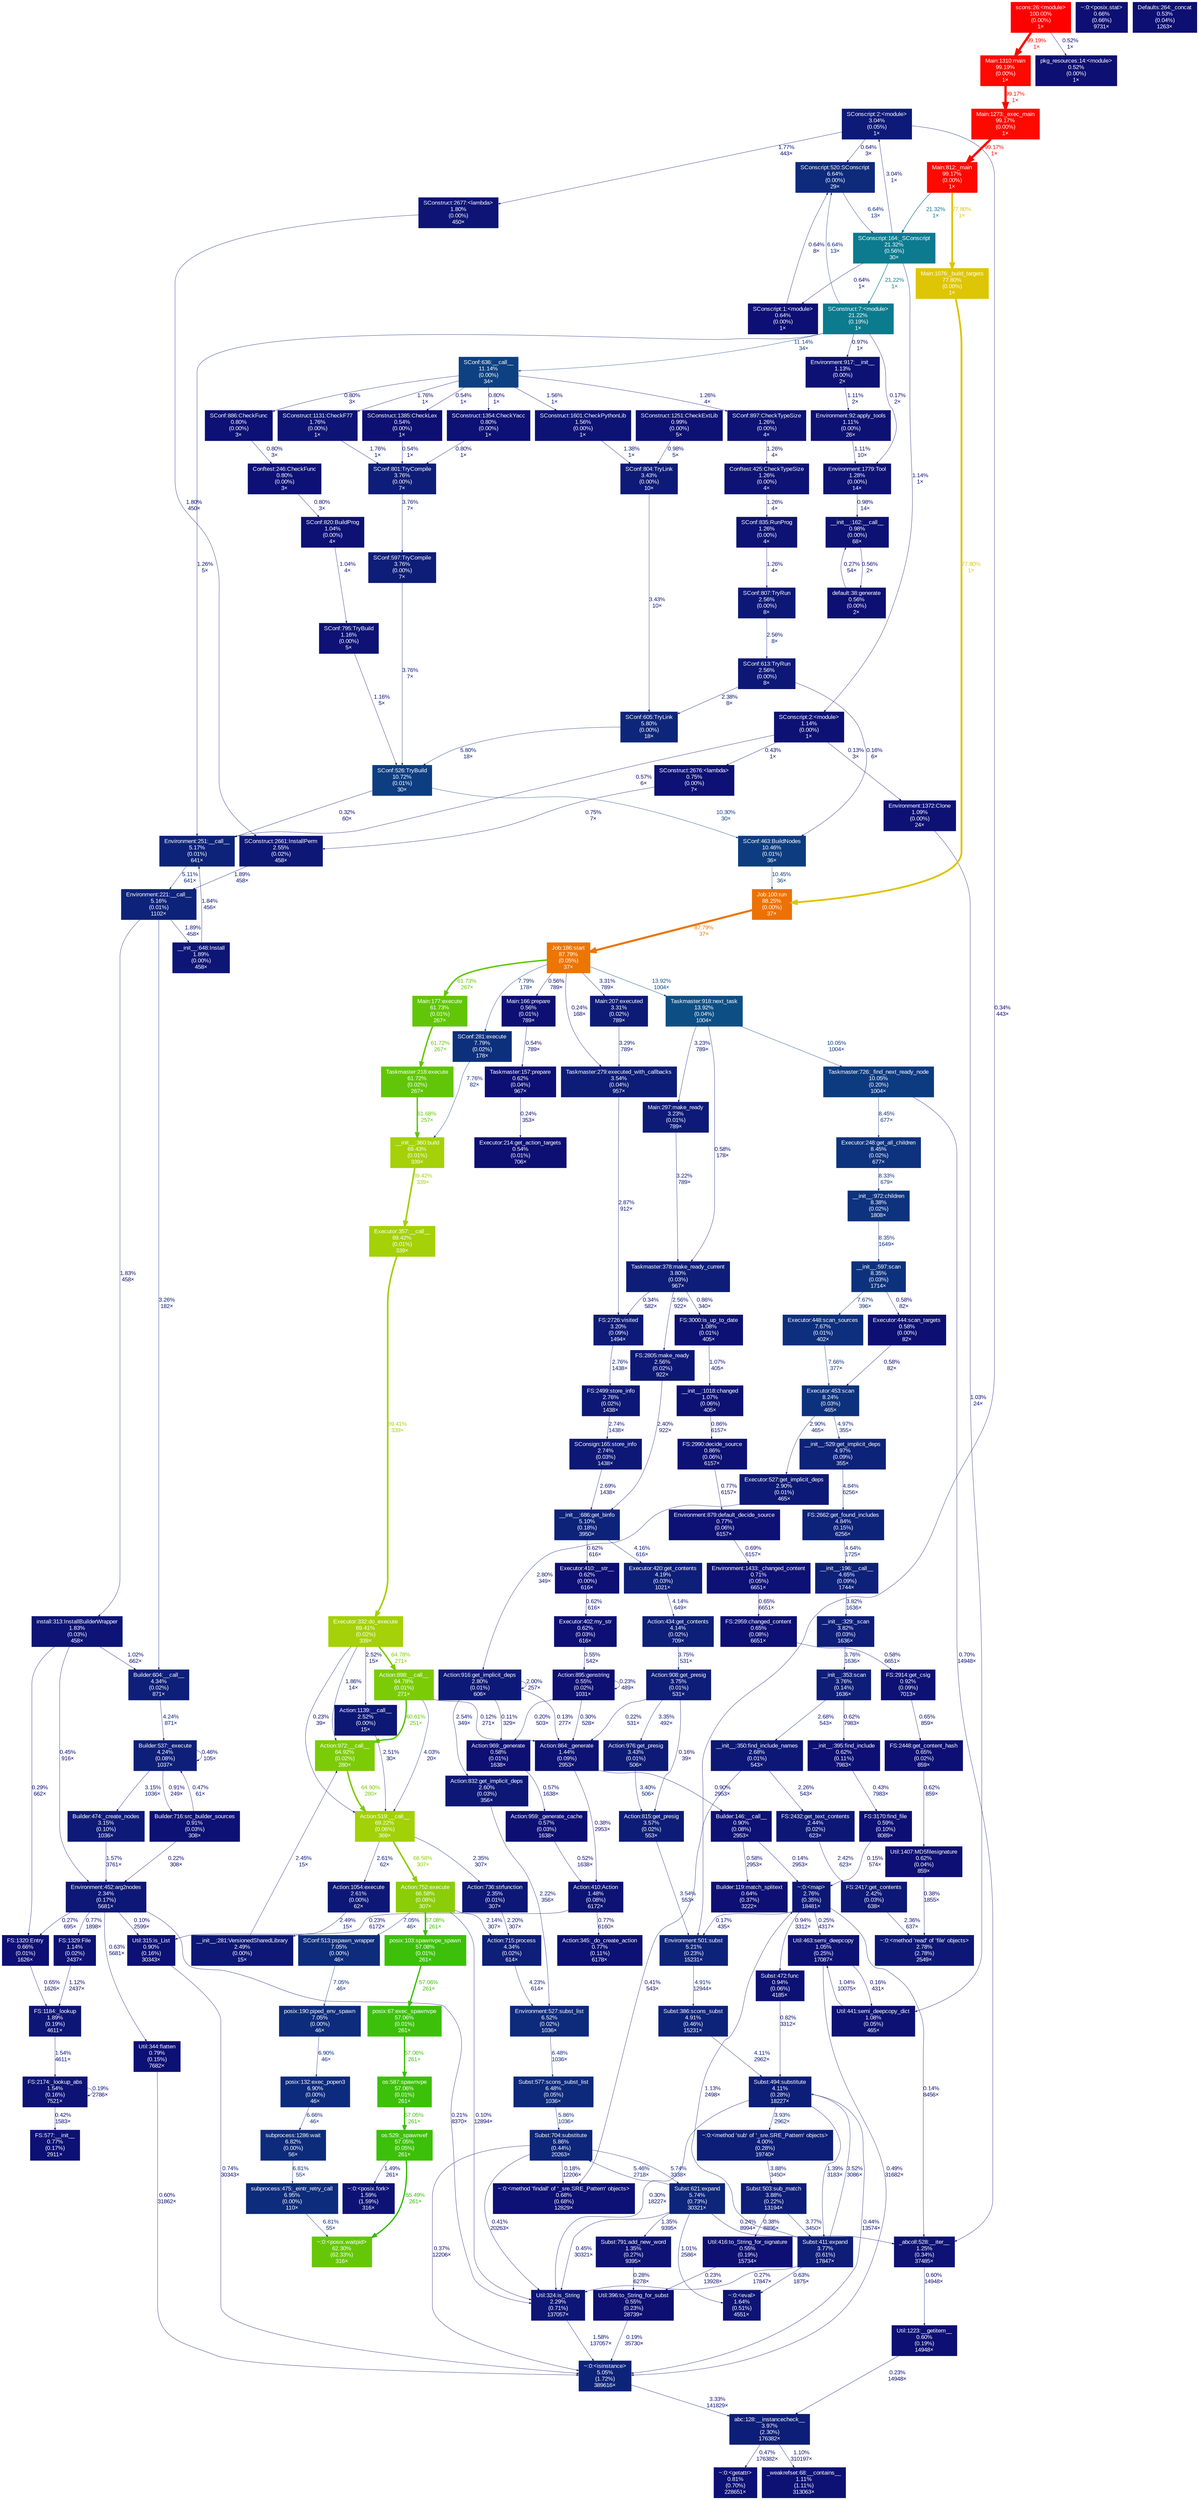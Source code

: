 digraph {
	graph [ranksep=0.25, fontname=Arial, nodesep=0.125];
	node [fontname=Arial, style=filled, height=0, width=0, shape=box, fontcolor=white];
	edge [fontname=Arial];
	0 [color="#0d1375", fontcolor="#ffffff", fontsize="10.00", label="FS:2174:_lookup_abs\n1.54%\n(0.16%)\n7521×"];
	0 -> 0 [color="#0d0e73", label="0.19%\n2786×", arrowsize="0.35", fontsize="10.00", fontcolor="#0d0e73", labeldistance="0.50", penwidth="0.50"];
	0 -> 953 [color="#0d0e73", label="0.42%\n1583×", arrowsize="0.35", fontsize="10.00", fontcolor="#0d0e73", labeldistance="0.50", penwidth="0.50"];
	1 [color="#0d1575", fontcolor="#ffffff", fontsize="10.00", label="FS:1184:_lookup\n1.89%\n(0.19%)\n4611×"];
	1 -> 0 [color="#0d1375", label="1.54%\n4611×", arrowsize="0.35", fontsize="10.00", fontcolor="#0d1375", labeldistance="0.50", penwidth="0.50"];
	3 [color="#0d1c77", fontcolor="#ffffff", fontsize="10.00", label="Taskmaster:279:executed_with_callbacks\n3.54%\n(0.04%)\n957×"];
	3 -> 234 [color="#0d1976", label="2.87%\n912×", arrowsize="0.35", fontsize="10.00", fontcolor="#0d1976", labeldistance="0.50", penwidth="0.50"];
	9 [color="#0d3b80", fontcolor="#ffffff", fontsize="10.00", label="Taskmaster:726:_find_next_ready_node\n10.05%\n(0.20%)\n1004×"];
	9 -> 544 [color="#0d1074", label="0.70%\n14948×", arrowsize="0.35", fontsize="10.00", fontcolor="#0d1074", labeldistance="0.50", penwidth="0.50"];
	9 -> 1060 [color="#0d337e", label="8.45%\n677×", arrowsize="0.35", fontsize="10.00", fontcolor="#0d337e", labeldistance="0.50", penwidth="0.50"];
	12 [color="#0d1776", fontcolor="#ffffff", fontsize="10.00", label="__init__:281:VersionedSharedLibrary\n2.49%\n(0.00%)\n15×"];
	12 -> 1238 [color="#0d1776", label="2.45%\n15×", arrowsize="0.35", fontsize="10.00", fontcolor="#0d1776", labeldistance="0.50", penwidth="0.50"];
	13 [color="#0d1876", fontcolor="#ffffff", fontsize="10.00", label="Action:1054:execute\n2.61%\n(0.00%)\n62×"];
	13 -> 12 [color="#0d1776", label="2.49%\n15×", arrowsize="0.35", fontsize="10.00", fontcolor="#0d1776", labeldistance="0.50", penwidth="0.50"];
	19 [color="#0c7b8f", fontcolor="#ffffff", fontsize="10.00", label="SConscript:164:_SConscript\n21.32%\n(0.56%)\n30×"];
	19 -> 341 [color="#0d1a77", label="3.04%\n1×", arrowsize="0.35", fontsize="10.00", fontcolor="#0d1a77", labeldistance="0.50", penwidth="0.50"];
	19 -> 96 [color="#0c7b8e", label="21.22%\n1×", arrowsize="0.46", fontsize="10.00", fontcolor="#0c7b8e", labeldistance="0.85", penwidth="0.85"];
	19 -> 101 [color="#0d1174", label="1.14%\n1×", arrowsize="0.35", fontsize="10.00", fontcolor="#0d1174", labeldistance="0.50", penwidth="0.50"];
	19 -> 625 [color="#0d0f74", label="0.64%\n1×", arrowsize="0.35", fontsize="10.00", fontcolor="#0d0f74", labeldistance="0.50", penwidth="0.50"];
	25 [color="#0d1f78", fontcolor="#ffffff", fontsize="10.00", label="Builder:537:_execute\n4.24%\n(0.08%)\n1037×"];
	25 -> 25 [color="#0d0f73", label="0.46%\n105×", arrowsize="0.35", fontsize="10.00", fontcolor="#0d0f73", labeldistance="0.50", penwidth="0.50"];
	25 -> 27 [color="#0d1a77", label="3.15%\n1036×", arrowsize="0.35", fontsize="10.00", fontcolor="#0d1a77", labeldistance="0.50", penwidth="0.50"];
	25 -> 253 [color="#0d1074", label="0.91%\n249×", arrowsize="0.35", fontsize="10.00", fontcolor="#0d1074", labeldistance="0.50", penwidth="0.50"];
	27 [color="#0d1a77", fontcolor="#ffffff", fontsize="10.00", label="Builder:474:_create_nodes\n3.15%\n(0.10%)\n1036×"];
	27 -> 201 [color="#0d1375", label="1.57%\n3761×", arrowsize="0.35", fontsize="10.00", fontcolor="#0d1375", labeldistance="0.50", penwidth="0.50"];
	28 [color="#0d1074", fontcolor="#ffffff", fontsize="10.00", label="Environment:1433:_changed_content\n0.71%\n(0.05%)\n6651×"];
	28 -> 194 [color="#0d0f74", label="0.65%\n6651×", arrowsize="0.35", fontsize="10.00", fontcolor="#0d0f74", labeldistance="0.50", penwidth="0.50"];
	29 [color="#0d1074", fontcolor="#ffffff", fontsize="10.00", label="Environment:879:default_decide_source\n0.77%\n(0.06%)\n6157×"];
	29 -> 28 [color="#0d1074", label="0.69%\n6157×", arrowsize="0.35", fontsize="10.00", fontcolor="#0d1074", labeldistance="0.50", penwidth="0.50"];
	38 [color="#0d267a", fontcolor="#ffffff", fontsize="10.00", label="Subst:621:expand\n5.74%\n(0.73%)\n30321×"];
	38 -> 546 [color="#0d257a", label="5.46%\n2718×", arrowsize="0.35", fontsize="10.00", fontcolor="#0d257a", labeldistance="0.50", penwidth="0.50"];
	38 -> 561 [color="#0d1174", label="1.01%\n2586×", arrowsize="0.35", fontsize="10.00", fontcolor="#0d1174", labeldistance="0.50", penwidth="0.50"];
	38 -> 544 [color="#0d0e73", label="0.24%\n8994×", arrowsize="0.35", fontsize="10.00", fontcolor="#0d0e73", labeldistance="0.50", penwidth="0.50"];
	38 -> 1686 [color="#0d0f73", label="0.45%\n30321×", arrowsize="0.35", fontsize="10.00", fontcolor="#0d0f73", labeldistance="0.50", penwidth="0.50"];
	38 -> 346 [color="#0d1274", label="1.35%\n9395×", arrowsize="0.35", fontsize="10.00", fontcolor="#0d1274", labeldistance="0.50", penwidth="0.50"];
	90 [color="#0d2c7c", fontcolor="#ffffff", fontsize="10.00", label="posix:190:piped_env_spawn\n7.05%\n(0.00%)\n46×"];
	90 -> 251 [color="#0d2b7c", label="6.90%\n46×", arrowsize="0.35", fontsize="10.00", fontcolor="#0d2b7c", labeldistance="0.50", penwidth="0.50"];
	91 [color="#0d2c7c", fontcolor="#ffffff", fontsize="10.00", label="SConf:513:pspawn_wrapper\n7.05%\n(0.00%)\n46×"];
	91 -> 90 [color="#0d2c7c", label="7.05%\n46×", arrowsize="0.35", fontsize="10.00", fontcolor="#0d2c7c", labeldistance="0.50", penwidth="0.50"];
	94 [color="#0d1976", fontcolor="#ffffff", fontsize="10.00", label="Executor:527:get_implicit_deps\n2.90%\n(0.01%)\n465×"];
	94 -> 960 [color="#0d1976", label="2.80%\n349×", arrowsize="0.35", fontsize="10.00", fontcolor="#0d1976", labeldistance="0.50", penwidth="0.50"];
	96 [color="#0c7b8e", fontcolor="#ffffff", fontsize="10.00", label="SConstruct:7:<module>\n21.22%\n(0.19%)\n1×"];
	96 -> 1024 [color="#0d1274", label="1.26%\n5×", arrowsize="0.35", fontsize="10.00", fontcolor="#0d1274", labeldistance="0.50", penwidth="0.50"];
	96 -> 109 [color="#0d4181", label="11.14%\n34×", arrowsize="0.35", fontsize="10.00", fontcolor="#0d4181", labeldistance="0.50", penwidth="0.50"];
	96 -> 574 [color="#0d1174", label="0.97%\n1×", arrowsize="0.35", fontsize="10.00", fontcolor="#0d1174", labeldistance="0.50", penwidth="0.50"];
	96 -> 469 [color="#0d2a7b", label="6.64%\n13×", arrowsize="0.35", fontsize="10.00", fontcolor="#0d2a7b", labeldistance="0.50", penwidth="0.50"];
	96 -> 488 [color="#0d0d73", label="0.17%\n2×", arrowsize="0.35", fontsize="10.00", fontcolor="#0d0d73", labeldistance="0.50", penwidth="0.50"];
	100 [color="#0d1174", fontcolor="#ffffff", fontsize="10.00", label="SConstruct:1251:CheckExtLib\n0.99%\n(0.00%)\n5×"];
	100 -> 847 [color="#0d1174", label="0.98%\n5×", arrowsize="0.35", fontsize="10.00", fontcolor="#0d1174", labeldistance="0.50", penwidth="0.50"];
	101 [color="#0d1174", fontcolor="#ffffff", fontsize="10.00", label="SConscript:2:<module>\n1.14%\n(0.00%)\n1×"];
	101 -> 1024 [color="#0d0f73", label="0.57%\n6×", arrowsize="0.35", fontsize="10.00", fontcolor="#0d0f73", labeldistance="0.50", penwidth="0.50"];
	101 -> 1368 [color="#0d0f73", label="0.43%\n1×", arrowsize="0.35", fontsize="10.00", fontcolor="#0d0f73", labeldistance="0.50", penwidth="0.50"];
	101 -> 244 [color="#0d0d73", label="0.13%\n3×", arrowsize="0.35", fontsize="10.00", fontcolor="#0d0d73", labeldistance="0.50", penwidth="0.50"];
	109 [color="#0d4181", fontcolor="#ffffff", fontsize="10.00", label="SConf:636:__call__\n11.14%\n(0.00%)\n34×"];
	109 -> 1608 [color="#0d1274", label="1.26%\n4×", arrowsize="0.35", fontsize="10.00", fontcolor="#0d1274", labeldistance="0.50", penwidth="0.50"];
	109 -> 344 [color="#0d1074", label="0.80%\n3×", arrowsize="0.35", fontsize="10.00", fontcolor="#0d1074", labeldistance="0.50", penwidth="0.50"];
	109 -> 732 [color="#0d1375", label="1.56%\n1×", arrowsize="0.35", fontsize="10.00", fontcolor="#0d1375", labeldistance="0.50", penwidth="0.50"];
	109 -> 739 [color="#0d1074", label="0.80%\n1×", arrowsize="0.35", fontsize="10.00", fontcolor="#0d1074", labeldistance="0.50", penwidth="0.50"];
	109 -> 741 [color="#0d1475", label="1.76%\n1×", arrowsize="0.35", fontsize="10.00", fontcolor="#0d1475", labeldistance="0.50", penwidth="0.50"];
	109 -> 744 [color="#0d0f73", label="0.54%\n1×", arrowsize="0.35", fontsize="10.00", fontcolor="#0d0f73", labeldistance="0.50", penwidth="0.50"];
	126 [color="#0d1174", fontcolor="#ffffff", fontsize="10.00", label="Util:463:semi_deepcopy\n1.05%\n(0.25%)\n17087×"];
	126 -> 1549 [color="#0d0f73", label="0.49%\n31682×", arrowsize="0.35", fontsize="10.00", fontcolor="#0d0f73", labeldistance="0.50", penwidth="0.50"];
	126 -> 1174 [color="#0d0d73", label="0.16%\n431×", arrowsize="0.35", fontsize="10.00", fontcolor="#0d0d73", labeldistance="0.50", penwidth="0.50"];
	161 [color="#fe0800", fontcolor="#ffffff", fontsize="10.00", label="Main:1310:main\n99.19%\n(0.00%)\n1×"];
	161 -> 527 [color="#fe0900", label="99.17%\n1×", arrowsize="1.00", fontsize="10.00", fontcolor="#fe0900", labeldistance="3.97", penwidth="3.97"];
	169 [color="#0d2379", fontcolor="#ffffff", fontsize="10.00", label="__init__:686:get_binfo\n5.10%\n(0.18%)\n3950×"];
	169 -> 447 [color="#0d0f74", label="0.62%\n616×", arrowsize="0.35", fontsize="10.00", fontcolor="#0d0f74", labeldistance="0.50", penwidth="0.50"];
	169 -> 989 [color="#0d1f78", label="4.16%\n616×", arrowsize="0.35", fontsize="10.00", fontcolor="#0d1f78", labeldistance="0.50", penwidth="0.50"];
	183 [color="#ed7503", fontcolor="#ffffff", fontsize="10.00", label="Job:186:start\n87.79%\n(0.05%)\n37×"];
	183 -> 3 [color="#0d0e73", label="0.24%\n168×", arrowsize="0.35", fontsize="10.00", fontcolor="#0d0e73", labeldistance="0.50", penwidth="0.50"];
	183 -> 232 [color="#0d307d", label="7.79%\n178×", arrowsize="0.35", fontsize="10.00", fontcolor="#0d307d", labeldistance="0.50", penwidth="0.50"];
	183 -> 297 [color="#0d4f85", label="13.92%\n1004×", arrowsize="0.37", fontsize="10.00", fontcolor="#0d4f85", labeldistance="0.56", penwidth="0.56"];
	183 -> 1463 [color="#61c608", label="61.73%\n267×", arrowsize="0.79", fontsize="10.00", fontcolor="#61c608", labeldistance="2.47", penwidth="2.47"];
	183 -> 239 [color="#0d1b77", label="3.31%\n789×", arrowsize="0.35", fontsize="10.00", fontcolor="#0d1b77", labeldistance="0.50", penwidth="0.50"];
	183 -> 1616 [color="#0d0f73", label="0.56%\n789×", arrowsize="0.35", fontsize="10.00", fontcolor="#0d0f73", labeldistance="0.50", penwidth="0.50"];
	193 [color="#0d2179", fontcolor="#ffffff", fontsize="10.00", label="__init__:196:__call__\n4.65%\n(0.09%)\n1744×"];
	193 -> 639 [color="#0d1d78", label="3.82%\n1636×", arrowsize="0.35", fontsize="10.00", fontcolor="#0d1d78", labeldistance="0.50", penwidth="0.50"];
	194 [color="#0d0f74", fontcolor="#ffffff", fontsize="10.00", label="FS:2959:changed_content\n0.65%\n(0.08%)\n6651×"];
	194 -> 456 [color="#0d0f73", label="0.58%\n6651×", arrowsize="0.35", fontsize="10.00", fontcolor="#0d0f73", labeldistance="0.50", penwidth="0.50"];
	201 [color="#0d1776", fontcolor="#ffffff", fontsize="10.00", label="Environment:452:arg2nodes\n2.34%\n(0.17%)\n5681×"];
	201 -> 265 [color="#0d0e73", label="0.27%\n695×", arrowsize="0.35", fontsize="10.00", fontcolor="#0d0e73", labeldistance="0.50", penwidth="0.50"];
	201 -> 1686 [color="#0d0e73", label="0.21%\n8370×", arrowsize="0.35", fontsize="10.00", fontcolor="#0d0e73", labeldistance="0.50", penwidth="0.50"];
	201 -> 1072 [color="#0d1074", label="0.77%\n1898×", arrowsize="0.35", fontsize="10.00", fontcolor="#0d1074", labeldistance="0.50", penwidth="0.50"];
	201 -> 1685 [color="#0d0d73", label="0.10%\n2599×", arrowsize="0.35", fontsize="10.00", fontcolor="#0d0d73", labeldistance="0.50", penwidth="0.50"];
	201 -> 1353 [color="#0d0f74", label="0.63%\n5681×", arrowsize="0.35", fontsize="10.00", fontcolor="#0d0f74", labeldistance="0.50", penwidth="0.50"];
	203 [color="#0d1174", fontcolor="#ffffff", fontsize="10.00", label="__init__:162:__call__\n0.98%\n(0.00%)\n68×"];
	203 -> 618 [color="#0d0f73", label="0.56%\n2×", arrowsize="0.35", fontsize="10.00", fontcolor="#0d0f73", labeldistance="0.50", penwidth="0.50"];
	232 [color="#0d307d", fontcolor="#ffffff", fontsize="10.00", label="SConf:281:execute\n7.79%\n(0.02%)\n178×"];
	232 -> 298 [color="#0d2f7d", label="7.76%\n82×", arrowsize="0.35", fontsize="10.00", fontcolor="#0d2f7d", labeldistance="0.50", penwidth="0.50"];
	233 [color="#0d1d78", fontcolor="#ffffff", fontsize="10.00", label="Taskmaster:378:make_ready_current\n3.80%\n(0.03%)\n967×"];
	233 -> 1090 [color="#0d1074", label="0.86%\n340×", arrowsize="0.35", fontsize="10.00", fontcolor="#0d1074", labeldistance="0.50", penwidth="0.50"];
	233 -> 727 [color="#0d1876", label="2.56%\n922×", arrowsize="0.35", fontsize="10.00", fontcolor="#0d1876", labeldistance="0.50", penwidth="0.50"];
	233 -> 234 [color="#0d0e73", label="0.34%\n582×", arrowsize="0.35", fontsize="10.00", fontcolor="#0d0e73", labeldistance="0.50", penwidth="0.50"];
	234 [color="#0d1a77", fontcolor="#ffffff", fontsize="10.00", label="FS:2726:visited\n3.20%\n(0.09%)\n1494×"];
	234 -> 898 [color="#0d1876", label="2.76%\n1438×", arrowsize="0.35", fontsize="10.00", fontcolor="#0d1876", labeldistance="0.50", penwidth="0.50"];
	236 [color="#0d327d", fontcolor="#ffffff", fontsize="10.00", label="__init__:597:scan\n8.35%\n(0.03%)\n1714×"];
	236 -> 1473 [color="#0d2f7d", label="7.67%\n396×", arrowsize="0.35", fontsize="10.00", fontcolor="#0d2f7d", labeldistance="0.50", penwidth="0.50"];
	236 -> 1142 [color="#0d0f73", label="0.58%\n82×", arrowsize="0.35", fontsize="10.00", fontcolor="#0d0f73", labeldistance="0.50", penwidth="0.50"];
	238 [color="#0d1174", fontcolor="#ffffff", fontsize="10.00", label="__init__:1018:changed\n1.07%\n(0.06%)\n405×"];
	238 -> 349 [color="#0d1074", label="0.86%\n6157×", arrowsize="0.35", fontsize="10.00", fontcolor="#0d1074", labeldistance="0.50", penwidth="0.50"];
	239 [color="#0d1b77", fontcolor="#ffffff", fontsize="10.00", label="Main:207:executed\n3.31%\n(0.02%)\n789×"];
	239 -> 3 [color="#0d1b77", label="3.29%\n789×", arrowsize="0.35", fontsize="10.00", fontcolor="#0d1b77", labeldistance="0.50", penwidth="0.50"];
	244 [color="#0d1174", fontcolor="#ffffff", fontsize="10.00", label="Environment:1372:Clone\n1.09%\n(0.00%)\n24×"];
	244 -> 1174 [color="#0d1174", label="1.03%\n24×", arrowsize="0.35", fontsize="10.00", fontcolor="#0d1174", labeldistance="0.50", penwidth="0.50"];
	246 [color="#0d1f78", fontcolor="#ffffff", fontsize="10.00", label="Action:715:process\n4.34%\n(0.02%)\n614×"];
	246 -> 1008 [color="#0d1f78", label="4.23%\n614×", arrowsize="0.35", fontsize="10.00", fontcolor="#0d1f78", labeldistance="0.50", penwidth="0.50"];
	247 [color="#0d2b7b", fontcolor="#ffffff", fontsize="10.00", label="subprocess:1286:wait\n6.82%\n(0.00%)\n56×"];
	247 -> 444 [color="#0d2b7b", label="6.81%\n55×", arrowsize="0.35", fontsize="10.00", fontcolor="#0d2b7b", labeldistance="0.50", penwidth="0.50"];
	251 [color="#0d2b7c", fontcolor="#ffffff", fontsize="10.00", label="posix:132:exec_popen3\n6.90%\n(0.00%)\n46×"];
	251 -> 247 [color="#0d2a7b", label="6.66%\n46×", arrowsize="0.35", fontsize="10.00", fontcolor="#0d2a7b", labeldistance="0.50", penwidth="0.50"];
	253 [color="#0d1074", fontcolor="#ffffff", fontsize="10.00", label="Builder:716:src_builder_sources\n0.91%\n(0.03%)\n308×"];
	253 -> 201 [color="#0d0e73", label="0.22%\n308×", arrowsize="0.35", fontsize="10.00", fontcolor="#0d0e73", labeldistance="0.50", penwidth="0.50"];
	253 -> 25 [color="#0d0f73", label="0.47%\n61×", arrowsize="0.35", fontsize="10.00", fontcolor="#0d0f73", labeldistance="0.50", penwidth="0.50"];
	254 [color="#0d337e", fontcolor="#ffffff", fontsize="10.00", label="__init__:972:children\n8.38%\n(0.02%)\n1808×"];
	254 -> 236 [color="#0d327d", label="8.35%\n1649×", arrowsize="0.35", fontsize="10.00", fontcolor="#0d327d", labeldistance="0.50", penwidth="0.50"];
	257 [color="#0d1876", fontcolor="#ffffff", fontsize="10.00", label="~:0:<map>\n2.76%\n(0.35%)\n18481×"];
	257 -> 555 [color="#0d1174", label="0.94%\n3312×", arrowsize="0.35", fontsize="10.00", fontcolor="#0d1174", labeldistance="0.50", penwidth="0.50"];
	257 -> 591 [color="#0d0d73", label="0.17%\n435×", arrowsize="0.35", fontsize="10.00", fontcolor="#0d0d73", labeldistance="0.50", penwidth="0.50"];
	257 -> 544 [color="#0d0d73", label="0.14%\n8456×", arrowsize="0.35", fontsize="10.00", fontcolor="#0d0d73", labeldistance="0.50", penwidth="0.50"];
	257 -> 126 [color="#0d0e73", label="0.25%\n4317×", arrowsize="0.35", fontsize="10.00", fontcolor="#0d0e73", labeldistance="0.50", penwidth="0.50"];
	262 [color="#0d3e81", fontcolor="#ffffff", fontsize="10.00", label="SConf:526:TryBuild\n10.72%\n(0.01%)\n30×"];
	262 -> 1024 [color="#0d0e73", label="0.32%\n60×", arrowsize="0.35", fontsize="10.00", fontcolor="#0d0e73", labeldistance="0.50", penwidth="0.50"];
	262 -> 355 [color="#0d3c80", label="10.30%\n30×", arrowsize="0.35", fontsize="10.00", fontcolor="#0d3c80", labeldistance="0.50", penwidth="0.50"];
	264 [color="#0d1876", fontcolor="#ffffff", fontsize="10.00", label="SConf:613:TryRun\n2.56%\n(0.00%)\n8×"];
	264 -> 355 [color="#0d0d73", label="0.16%\n6×", arrowsize="0.35", fontsize="10.00", fontcolor="#0d0d73", labeldistance="0.50", penwidth="0.50"];
	264 -> 478 [color="#0d1776", label="2.38%\n8×", arrowsize="0.35", fontsize="10.00", fontcolor="#0d1776", labeldistance="0.50", penwidth="0.50"];
	265 [color="#0d0f74", fontcolor="#ffffff", fontsize="10.00", label="FS:1320:Entry\n0.66%\n(0.01%)\n1626×"];
	265 -> 1 [color="#0d0f74", label="0.65%\n1626×", arrowsize="0.35", fontsize="10.00", fontcolor="#0d0f74", labeldistance="0.50", penwidth="0.50"];
	266 [color="#0d1475", fontcolor="#ffffff", fontsize="10.00", label="install:313:InstallBuilderWrapper\n1.83%\n(0.03%)\n458×"];
	266 -> 265 [color="#0d0e73", label="0.29%\n662×", arrowsize="0.35", fontsize="10.00", fontcolor="#0d0e73", labeldistance="0.50", penwidth="0.50"];
	266 -> 201 [color="#0d0f73", label="0.45%\n916×", arrowsize="0.35", fontsize="10.00", fontcolor="#0d0f73", labeldistance="0.50", penwidth="0.50"];
	266 -> 430 [color="#0d1174", label="1.02%\n662×", arrowsize="0.35", fontsize="10.00", fontcolor="#0d1174", labeldistance="0.50", penwidth="0.50"];
	283 [color="#0d1d78", fontcolor="#ffffff", fontsize="10.00", label="__init__:353:scan\n3.76%\n(0.14%)\n1636×"];
	283 -> 532 [color="#0d0f74", label="0.62%\n7983×", arrowsize="0.35", fontsize="10.00", fontcolor="#0d0f74", labeldistance="0.50", penwidth="0.50"];
	283 -> 1151 [color="#0d1876", label="2.68%\n543×", arrowsize="0.35", fontsize="10.00", fontcolor="#0d1876", labeldistance="0.50", penwidth="0.50"];
	294 [color="#0d0f73", fontcolor="#ffffff", fontsize="10.00", label="pkg_resources:14:<module>\n0.52%\n(0.00%)\n1×"];
	297 [color="#0d4f85", fontcolor="#ffffff", fontsize="10.00", label="Taskmaster:918:next_task\n13.92%\n(0.04%)\n1004×"];
	297 -> 9 [color="#0d3b80", label="10.05%\n1004×", arrowsize="0.35", fontsize="10.00", fontcolor="#0d3b80", labeldistance="0.50", penwidth="0.50"];
	297 -> 233 [color="#0d0f73", label="0.58%\n178×", arrowsize="0.35", fontsize="10.00", fontcolor="#0d0f73", labeldistance="0.50", penwidth="0.50"];
	297 -> 1727 [color="#0d1a77", label="3.23%\n789×", arrowsize="0.35", fontsize="10.00", fontcolor="#0d1a77", labeldistance="0.50", penwidth="0.50"];
	298 [color="#a4d107", fontcolor="#ffffff", fontsize="10.00", label="__init__:360:build\n69.43%\n(0.01%)\n339×"];
	298 -> 994 [color="#a4d107", label="69.42%\n339×", arrowsize="0.83", fontsize="10.00", fontcolor="#a4d107", labeldistance="2.78", penwidth="2.78"];
	300 [color="#0d0f74", fontcolor="#ffffff", fontsize="10.00", label="Taskmaster:157:prepare\n0.62%\n(0.04%)\n967×"];
	300 -> 1143 [color="#0d0e73", label="0.24%\n353×", arrowsize="0.35", fontsize="10.00", fontcolor="#0d0e73", labeldistance="0.50", penwidth="0.50"];
	310 [color="#0d1f78", fontcolor="#ffffff", fontsize="10.00", label="Action:434:get_contents\n4.14%\n(0.02%)\n709×"];
	310 -> 1552 [color="#0d1d78", label="3.75%\n531×", arrowsize="0.35", fontsize="10.00", fontcolor="#0d1d78", labeldistance="0.50", penwidth="0.50"];
	319 [color="#0d2279", fontcolor="#ffffff", fontsize="10.00", label="FS:2662:get_found_includes\n4.84%\n(0.15%)\n6256×"];
	319 -> 193 [color="#0d2179", label="4.64%\n1725×", arrowsize="0.35", fontsize="10.00", fontcolor="#0d2179", labeldistance="0.50", penwidth="0.50"];
	337 [color="#0d2279", fontcolor="#ffffff", fontsize="10.00", label="Subst:386:scons_subst\n4.91%\n(0.46%)\n15231×"];
	337 -> 530 [color="#0d1e78", label="4.11%\n2962×", arrowsize="0.35", fontsize="10.00", fontcolor="#0d1e78", labeldistance="0.50", penwidth="0.50"];
	341 [color="#0d1a77", fontcolor="#ffffff", fontsize="10.00", label="SConscript:2:<module>\n3.04%\n(0.05%)\n1×"];
	341 -> 1349 [color="#0d1475", label="1.77%\n443×", arrowsize="0.35", fontsize="10.00", fontcolor="#0d1475", labeldistance="0.50", penwidth="0.50"];
	341 -> 591 [color="#0d0e73", label="0.34%\n443×", arrowsize="0.35", fontsize="10.00", fontcolor="#0d0e73", labeldistance="0.50", penwidth="0.50"];
	341 -> 469 [color="#0d0f74", label="0.64%\n3×", arrowsize="0.35", fontsize="10.00", fontcolor="#0d0f74", labeldistance="0.50", penwidth="0.50"];
	343 [color="#0d1074", fontcolor="#ffffff", fontsize="10.00", label="Conftest:246:CheckFunc\n0.80%\n(0.00%)\n3×"];
	343 -> 579 [color="#0d1074", label="0.80%\n3×", arrowsize="0.35", fontsize="10.00", fontcolor="#0d1074", labeldistance="0.50", penwidth="0.50"];
	344 [color="#0d1074", fontcolor="#ffffff", fontsize="10.00", label="SConf:886:CheckFunc\n0.80%\n(0.00%)\n3×"];
	344 -> 343 [color="#0d1074", label="0.80%\n3×", arrowsize="0.35", fontsize="10.00", fontcolor="#0d1074", labeldistance="0.50", penwidth="0.50"];
	346 [color="#0d1274", fontcolor="#ffffff", fontsize="10.00", label="Subst:791:add_new_word\n1.35%\n(0.27%)\n9395×"];
	346 -> 758 [color="#0d0e73", label="0.28%\n6278×", arrowsize="0.35", fontsize="10.00", fontcolor="#0d0e73", labeldistance="0.50", penwidth="0.50"];
	349 [color="#0d1074", fontcolor="#ffffff", fontsize="10.00", label="FS:2990:decide_source\n0.86%\n(0.06%)\n6157×"];
	349 -> 29 [color="#0d1074", label="0.77%\n6157×", arrowsize="0.35", fontsize="10.00", fontcolor="#0d1074", labeldistance="0.50", penwidth="0.50"];
	351 [color="#ff0000", fontcolor="#ffffff", fontsize="10.00", label="scons:26:<module>\n100.00%\n(0.00%)\n1×"];
	351 -> 161 [color="#fe0800", label="99.19%\n1×", arrowsize="1.00", fontsize="10.00", fontcolor="#fe0800", labeldistance="3.97", penwidth="3.97"];
	351 -> 294 [color="#0d0f73", label="0.52%\n1×", arrowsize="0.35", fontsize="10.00", fontcolor="#0d0f73", labeldistance="0.50", penwidth="0.50"];
	355 [color="#0d3d80", fontcolor="#ffffff", fontsize="10.00", label="SConf:463:BuildNodes\n10.46%\n(0.01%)\n36×"];
	355 -> 1205 [color="#0d3d80", label="10.45%\n36×", arrowsize="0.35", fontsize="10.00", fontcolor="#0d3d80", labeldistance="0.50", penwidth="0.50"];
	356 [color="#fe0900", fontcolor="#ffffff", fontsize="10.00", label="Main:812:_main\n99.17%\n(0.00%)\n1×"];
	356 -> 19 [color="#0c7b8f", label="21.32%\n1×", arrowsize="0.46", fontsize="10.00", fontcolor="#0c7b8f", labeldistance="0.85", penwidth="0.85"];
	356 -> 669 [color="#dec505", label="77.80%\n1×", arrowsize="0.88", fontsize="10.00", fontcolor="#dec505", labeldistance="3.11", penwidth="3.11"];
	358 [color="#0d2379", fontcolor="#ffffff", fontsize="10.00", label="Environment:221:__call__\n5.16%\n(0.01%)\n1102×"];
	358 -> 266 [color="#0d1475", label="1.83%\n458×", arrowsize="0.35", fontsize="10.00", fontcolor="#0d1475", labeldistance="0.50", penwidth="0.50"];
	358 -> 430 [color="#0d1b77", label="3.26%\n182×", arrowsize="0.35", fontsize="10.00", fontcolor="#0d1b77", labeldistance="0.50", penwidth="0.50"];
	358 -> 943 [color="#0d1575", label="1.89%\n458×", arrowsize="0.35", fontsize="10.00", fontcolor="#0d1575", labeldistance="0.50", penwidth="0.50"];
	369 [color="#0d327d", fontcolor="#ffffff", fontsize="10.00", label="Executor:453:scan\n8.24%\n(0.03%)\n465×"];
	369 -> 878 [color="#0d2279", label="4.97%\n355×", arrowsize="0.35", fontsize="10.00", fontcolor="#0d2279", labeldistance="0.50", penwidth="0.50"];
	369 -> 94 [color="#0d1976", label="2.90%\n465×", arrowsize="0.35", fontsize="10.00", fontcolor="#0d1976", labeldistance="0.50", penwidth="0.50"];
	377 [color="#0d0f73", fontcolor="#ffffff", fontsize="10.00", label="Action:959:_generate_cache\n0.57%\n(0.03%)\n1638×"];
	377 -> 867 [color="#0d0f73", label="0.52%\n1638×", arrowsize="0.35", fontsize="10.00", fontcolor="#0d0f73", labeldistance="0.50", penwidth="0.50"];
	378 [color="#0d0f73", fontcolor="#ffffff", fontsize="10.00", label="Action:969:_generate\n0.58%\n(0.01%)\n1638×"];
	378 -> 377 [color="#0d0f73", label="0.57%\n1638×", arrowsize="0.35", fontsize="10.00", fontcolor="#0d0f73", labeldistance="0.50", penwidth="0.50"];
	394 [color="#8bcd07", fontcolor="#ffffff", fontsize="10.00", label="Action:752:execute\n66.58%\n(0.08%)\n307×"];
	394 -> 1686 [color="#0d0d73", label="0.10%\n12894×", arrowsize="0.35", fontsize="10.00", fontcolor="#0d0d73", labeldistance="0.50", penwidth="0.50"];
	394 -> 1345 [color="#3cc009", label="57.08%\n261×", arrowsize="0.76", fontsize="10.00", fontcolor="#3cc009", labeldistance="2.28", penwidth="2.28"];
	394 -> 246 [color="#0d1675", label="2.14%\n307×", arrowsize="0.35", fontsize="10.00", fontcolor="#0d1675", labeldistance="0.50", penwidth="0.50"];
	394 -> 91 [color="#0d2c7c", label="7.05%\n46×", arrowsize="0.35", fontsize="10.00", fontcolor="#0d2c7c", labeldistance="0.50", penwidth="0.50"];
	402 [color="#0d0f73", fontcolor="#ffffff", fontsize="10.00", label="Util:416:to_String_for_signature\n0.55%\n(0.19%)\n15734×"];
	402 -> 758 [color="#0d0e73", label="0.23%\n13928×", arrowsize="0.35", fontsize="10.00", fontcolor="#0d0e73", labeldistance="0.50", penwidth="0.50"];
	428 [color="#0d297b", fontcolor="#ffffff", fontsize="10.00", label="Subst:577:scons_subst_list\n6.48%\n(0.05%)\n1036×"];
	428 -> 546 [color="#0d267a", label="5.86%\n1036×", arrowsize="0.35", fontsize="10.00", fontcolor="#0d267a", labeldistance="0.50", penwidth="0.50"];
	430 [color="#0d1f78", fontcolor="#ffffff", fontsize="10.00", label="Builder:604:__call__\n4.34%\n(0.02%)\n871×"];
	430 -> 25 [color="#0d1f78", label="4.24%\n871×", arrowsize="0.35", fontsize="10.00", fontcolor="#0d1f78", labeldistance="0.50", penwidth="0.50"];
	431 [color="#0d1d78", fontcolor="#ffffff", fontsize="10.00", label="Subst:411:expand\n3.77%\n(0.61%)\n17847×"];
	431 -> 257 [color="#0d1174", label="1.13%\n2498×", arrowsize="0.35", fontsize="10.00", fontcolor="#0d1174", labeldistance="0.50", penwidth="0.50"];
	431 -> 530 [color="#0d1c77", label="3.52%\n3086×", arrowsize="0.35", fontsize="10.00", fontcolor="#0d1c77", labeldistance="0.50", penwidth="0.50"];
	431 -> 561 [color="#0d0f74", label="0.63%\n1875×", arrowsize="0.35", fontsize="10.00", fontcolor="#0d0f74", labeldistance="0.50", penwidth="0.50"];
	431 -> 1686 [color="#0d0e73", label="0.27%\n17847×", arrowsize="0.35", fontsize="10.00", fontcolor="#0d0e73", labeldistance="0.50", penwidth="0.50"];
	439 [color="#0d1074", fontcolor="#ffffff", fontsize="10.00", label="~:0:<getattr>\n0.81%\n(0.70%)\n228651×"];
	444 [color="#0d2c7c", fontcolor="#ffffff", fontsize="10.00", label="subprocess:475:_eintr_retry_call\n6.95%\n(0.00%)\n110×"];
	444 -> 1627 [color="#0d2b7b", label="6.81%\n55×", arrowsize="0.35", fontsize="10.00", fontcolor="#0d2b7b", labeldistance="0.50", penwidth="0.50"];
	446 [color="#0d0f74", fontcolor="#ffffff", fontsize="10.00", label="Executor:402:my_str\n0.62%\n(0.03%)\n616×"];
	446 -> 961 [color="#0d0f73", label="0.55%\n542×", arrowsize="0.35", fontsize="10.00", fontcolor="#0d0f73", labeldistance="0.50", penwidth="0.50"];
	447 [color="#0d0f74", fontcolor="#ffffff", fontsize="10.00", label="Executor:410:__str__\n0.62%\n(0.00%)\n616×"];
	447 -> 446 [color="#0d0f74", label="0.62%\n616×", arrowsize="0.35", fontsize="10.00", fontcolor="#0d0f74", labeldistance="0.50", penwidth="0.50"];
	456 [color="#0d1174", fontcolor="#ffffff", fontsize="10.00", label="FS:2914:get_csig\n0.92%\n(0.09%)\n7013×"];
	456 -> 638 [color="#0d0f74", label="0.65%\n859×", arrowsize="0.35", fontsize="10.00", fontcolor="#0d0f74", labeldistance="0.50", penwidth="0.50"];
	469 [color="#0d2a7b", fontcolor="#ffffff", fontsize="10.00", label="SConscript:520:SConscript\n6.64%\n(0.00%)\n29×"];
	469 -> 19 [color="#0d2a7b", label="6.64%\n13×", arrowsize="0.35", fontsize="10.00", fontcolor="#0d2a7b", labeldistance="0.50", penwidth="0.50"];
	478 [color="#0d267a", fontcolor="#ffffff", fontsize="10.00", label="SConf:605:TryLink\n5.80%\n(0.00%)\n18×"];
	478 -> 262 [color="#0d267a", label="5.80%\n18×", arrowsize="0.35", fontsize="10.00", fontcolor="#0d267a", labeldistance="0.50", penwidth="0.50"];
	479 [color="#0d1274", fontcolor="#ffffff", fontsize="10.00", label="SConf:795:TryBuild\n1.16%\n(0.00%)\n5×"];
	479 -> 262 [color="#0d1274", label="1.16%\n5×", arrowsize="0.35", fontsize="10.00", fontcolor="#0d1274", labeldistance="0.50", penwidth="0.50"];
	480 [color="#0d1d78", fontcolor="#ffffff", fontsize="10.00", label="SConf:597:TryCompile\n3.76%\n(0.00%)\n7×"];
	480 -> 262 [color="#0d1d78", label="3.76%\n7×", arrowsize="0.35", fontsize="10.00", fontcolor="#0d1d78", labeldistance="0.50", penwidth="0.50"];
	481 [color="#0d0f74", fontcolor="#ffffff", fontsize="10.00", label="~:0:<posix.stat>\n0.66%\n(0.66%)\n9731×"];
	488 [color="#0d1274", fontcolor="#ffffff", fontsize="10.00", label="Environment:1779:Tool\n1.28%\n(0.00%)\n14×"];
	488 -> 203 [color="#0d1174", label="0.98%\n14×", arrowsize="0.35", fontsize="10.00", fontcolor="#0d1174", labeldistance="0.50", penwidth="0.50"];
	490 [color="#0d1174", fontcolor="#ffffff", fontsize="10.00", label="Environment:92:apply_tools\n1.11%\n(0.00%)\n26×"];
	490 -> 488 [color="#0d1174", label="1.11%\n10×", arrowsize="0.35", fontsize="10.00", fontcolor="#0d1174", labeldistance="0.50", penwidth="0.50"];
	493 [color="#0d1074", fontcolor="#ffffff", fontsize="10.00", label="Action:345:_do_create_action\n0.77%\n(0.11%)\n6178×"];
	522 [color="#0d1274", fontcolor="#ffffff", fontsize="10.00", label="SConf:835:RunProg\n1.26%\n(0.00%)\n4×"];
	522 -> 790 [color="#0d1274", label="1.26%\n4×", arrowsize="0.35", fontsize="10.00", fontcolor="#0d1274", labeldistance="0.50", penwidth="0.50"];
	523 [color="#0d1274", fontcolor="#ffffff", fontsize="10.00", label="Conftest:425:CheckTypeSize\n1.26%\n(0.00%)\n4×"];
	523 -> 522 [color="#0d1274", label="1.26%\n4×", arrowsize="0.35", fontsize="10.00", fontcolor="#0d1274", labeldistance="0.50", penwidth="0.50"];
	527 [color="#fe0900", fontcolor="#ffffff", fontsize="10.00", label="Main:1273:_exec_main\n99.17%\n(0.00%)\n1×"];
	527 -> 356 [color="#fe0900", label="99.17%\n1×", arrowsize="1.00", fontsize="10.00", fontcolor="#fe0900", labeldistance="3.97", penwidth="3.97"];
	530 [color="#0d1e78", fontcolor="#ffffff", fontsize="10.00", label="Subst:494:substitute\n4.11%\n(0.28%)\n18227×"];
	530 -> 1371 [color="#0d1e78", label="3.93%\n2962×", arrowsize="0.35", fontsize="10.00", fontcolor="#0d1e78", labeldistance="0.50", penwidth="0.50"];
	530 -> 1549 [color="#0d0f73", label="0.44%\n13574×", arrowsize="0.35", fontsize="10.00", fontcolor="#0d0f73", labeldistance="0.50", penwidth="0.50"];
	530 -> 1686 [color="#0d0e73", label="0.30%\n18227×", arrowsize="0.35", fontsize="10.00", fontcolor="#0d0e73", labeldistance="0.50", penwidth="0.50"];
	530 -> 431 [color="#0d1375", label="1.39%\n3183×", arrowsize="0.35", fontsize="10.00", fontcolor="#0d1375", labeldistance="0.50", penwidth="0.50"];
	532 [color="#0d0f74", fontcolor="#ffffff", fontsize="10.00", label="__init__:395:find_include\n0.62%\n(0.11%)\n7983×"];
	532 -> 560 [color="#0d0f73", label="0.43%\n7983×", arrowsize="0.35", fontsize="10.00", fontcolor="#0d0f73", labeldistance="0.50", penwidth="0.50"];
	544 [color="#0d1274", fontcolor="#ffffff", fontsize="10.00", label="_abcoll:528:__iter__\n1.25%\n(0.34%)\n37485×"];
	544 -> 1298 [color="#0d0f74", label="0.60%\n14948×", arrowsize="0.35", fontsize="10.00", fontcolor="#0d0f74", labeldistance="0.50", penwidth="0.50"];
	546 [color="#0d267a", fontcolor="#ffffff", fontsize="10.00", label="Subst:704:substitute\n5.86%\n(0.44%)\n20263×"];
	546 -> 38 [color="#0d267a", label="5.74%\n3338×", arrowsize="0.35", fontsize="10.00", fontcolor="#0d267a", labeldistance="0.50", penwidth="0.50"];
	546 -> 1549 [color="#0d0e73", label="0.37%\n12206×", arrowsize="0.35", fontsize="10.00", fontcolor="#0d0e73", labeldistance="0.50", penwidth="0.50"];
	546 -> 559 [color="#0d0e73", label="0.18%\n12206×", arrowsize="0.35", fontsize="10.00", fontcolor="#0d0e73", labeldistance="0.50", penwidth="0.50"];
	546 -> 1686 [color="#0d0e73", label="0.41%\n20263×", arrowsize="0.35", fontsize="10.00", fontcolor="#0d0e73", labeldistance="0.50", penwidth="0.50"];
	555 [color="#0d1174", fontcolor="#ffffff", fontsize="10.00", label="Subst:472:func\n0.94%\n(0.06%)\n4185×"];
	555 -> 530 [color="#0d1074", label="0.82%\n3312×", arrowsize="0.35", fontsize="10.00", fontcolor="#0d1074", labeldistance="0.50", penwidth="0.50"];
	556 [color="#0d1174", fontcolor="#ffffff", fontsize="10.00", label="_weakrefset:68:__contains__\n1.11%\n(1.11%)\n313063×"];
	557 [color="#0d1e78", fontcolor="#ffffff", fontsize="10.00", label="abc:128:__instancecheck__\n3.97%\n(2.30%)\n176382×"];
	557 -> 556 [color="#0d1174", label="1.10%\n310197×", arrowsize="0.35", fontsize="10.00", fontcolor="#0d1174", labeldistance="0.50", penwidth="0.50"];
	557 -> 439 [color="#0d0f73", label="0.47%\n176382×", arrowsize="0.35", fontsize="10.00", fontcolor="#0d0f73", labeldistance="0.50", penwidth="0.50"];
	559 [color="#0d1074", fontcolor="#ffffff", fontsize="10.00", label="~:0:<method 'findall' of '_sre.SRE_Pattern' objects>\n0.68%\n(0.68%)\n12829×"];
	560 [color="#0d0f74", fontcolor="#ffffff", fontsize="10.00", label="FS:3170:find_file\n0.59%\n(0.10%)\n8089×"];
	560 -> 257 [color="#0d0d73", label="0.15%\n574×", arrowsize="0.35", fontsize="10.00", fontcolor="#0d0d73", labeldistance="0.50", penwidth="0.50"];
	561 [color="#0d1475", fontcolor="#ffffff", fontsize="10.00", label="~:0:<eval>\n1.64%\n(0.51%)\n4551×"];
	574 [color="#0d1174", fontcolor="#ffffff", fontsize="10.00", label="Environment:917:__init__\n1.13%\n(0.00%)\n2×"];
	574 -> 490 [color="#0d1174", label="1.11%\n2×", arrowsize="0.35", fontsize="10.00", fontcolor="#0d1174", labeldistance="0.50", penwidth="0.50"];
	579 [color="#0d1174", fontcolor="#ffffff", fontsize="10.00", label="SConf:820:BuildProg\n1.04%\n(0.00%)\n4×"];
	579 -> 479 [color="#0d1174", label="1.04%\n4×", arrowsize="0.35", fontsize="10.00", fontcolor="#0d1174", labeldistance="0.50", penwidth="0.50"];
	591 [color="#0d2379", fontcolor="#ffffff", fontsize="10.00", label="Environment:501:subst\n5.21%\n(0.23%)\n15231×"];
	591 -> 337 [color="#0d2279", label="4.91%\n12944×", arrowsize="0.35", fontsize="10.00", fontcolor="#0d2279", labeldistance="0.50", penwidth="0.50"];
	597 [color="#0d1c77", fontcolor="#ffffff", fontsize="10.00", label="Action:815:get_presig\n3.57%\n(0.02%)\n553×"];
	597 -> 591 [color="#0d1c77", label="3.54%\n553×", arrowsize="0.35", fontsize="10.00", fontcolor="#0d1c77", labeldistance="0.50", penwidth="0.50"];
	605 [color="#0d1776", fontcolor="#ffffff", fontsize="10.00", label="Action:736:strfunction\n2.35%\n(0.01%)\n307×"];
	605 -> 246 [color="#0d1676", label="2.20%\n307×", arrowsize="0.35", fontsize="10.00", fontcolor="#0d1676", labeldistance="0.50", penwidth="0.50"];
	618 [color="#0d0f73", fontcolor="#ffffff", fontsize="10.00", label="default:38:generate\n0.56%\n(0.00%)\n2×"];
	618 -> 203 [color="#0d0e73", label="0.27%\n54×", arrowsize="0.35", fontsize="10.00", fontcolor="#0d0e73", labeldistance="0.50", penwidth="0.50"];
	625 [color="#0d0f74", fontcolor="#ffffff", fontsize="10.00", label="SConscript:1:<module>\n0.64%\n(0.00%)\n1×"];
	625 -> 469 [color="#0d0f74", label="0.64%\n8×", arrowsize="0.35", fontsize="10.00", fontcolor="#0d0f74", labeldistance="0.50", penwidth="0.50"];
	635 [color="#0d1776", fontcolor="#ffffff", fontsize="10.00", label="FS:2417:get_contents\n2.42%\n(0.03%)\n638×"];
	635 -> 1792 [color="#0d1776", label="2.36%\n637×", arrowsize="0.35", fontsize="10.00", fontcolor="#0d1776", labeldistance="0.50", penwidth="0.50"];
	638 [color="#0d0f74", fontcolor="#ffffff", fontsize="10.00", label="FS:2448:get_content_hash\n0.65%\n(0.02%)\n859×"];
	638 -> 861 [color="#0d0f74", label="0.62%\n859×", arrowsize="0.35", fontsize="10.00", fontcolor="#0d0f74", labeldistance="0.50", penwidth="0.50"];
	639 [color="#0d1d78", fontcolor="#ffffff", fontsize="10.00", label="__init__:329:_scan\n3.82%\n(0.03%)\n1636×"];
	639 -> 283 [color="#0d1d78", label="3.76%\n1636×", arrowsize="0.35", fontsize="10.00", fontcolor="#0d1d78", labeldistance="0.50", penwidth="0.50"];
	644 [color="#0d1876", fontcolor="#ffffff", fontsize="10.00", label="SConsign:165:store_info\n2.74%\n(0.03%)\n1438×"];
	644 -> 169 [color="#0d1876", label="2.69%\n1438×", arrowsize="0.35", fontsize="10.00", fontcolor="#0d1876", labeldistance="0.50", penwidth="0.50"];
	669 [color="#dec505", fontcolor="#ffffff", fontsize="10.00", label="Main:1076:_build_targets\n77.80%\n(0.00%)\n1×"];
	669 -> 1205 [color="#dec505", label="77.80%\n1×", arrowsize="0.88", fontsize="10.00", fontcolor="#dec505", labeldistance="3.11", penwidth="3.11"];
	713 [color="#0d1074", fontcolor="#ffffff", fontsize="10.00", label="Builder:146:__call__\n0.90%\n(0.08%)\n2953×"];
	713 -> 257 [color="#0d0d73", label="0.14%\n2953×", arrowsize="0.35", fontsize="10.00", fontcolor="#0d0d73", labeldistance="0.50", penwidth="0.50"];
	713 -> 819 [color="#0d0f73", label="0.58%\n2953×", arrowsize="0.35", fontsize="10.00", fontcolor="#0d0f73", labeldistance="0.50", penwidth="0.50"];
	727 [color="#0d1876", fontcolor="#ffffff", fontsize="10.00", label="FS:2805:make_ready\n2.56%\n(0.02%)\n922×"];
	727 -> 169 [color="#0d1776", label="2.40%\n922×", arrowsize="0.35", fontsize="10.00", fontcolor="#0d1776", labeldistance="0.50", penwidth="0.50"];
	732 [color="#0d1375", fontcolor="#ffffff", fontsize="10.00", label="SConstruct:1601:CheckPythonLib\n1.56%\n(0.00%)\n1×"];
	732 -> 847 [color="#0d1275", label="1.38%\n1×", arrowsize="0.35", fontsize="10.00", fontcolor="#0d1275", labeldistance="0.50", penwidth="0.50"];
	739 [color="#0d1074", fontcolor="#ffffff", fontsize="10.00", label="SConstruct:1354:CheckYacc\n0.80%\n(0.00%)\n1×"];
	739 -> 1063 [color="#0d1074", label="0.80%\n1×", arrowsize="0.35", fontsize="10.00", fontcolor="#0d1074", labeldistance="0.50", penwidth="0.50"];
	741 [color="#0d1475", fontcolor="#ffffff", fontsize="10.00", label="SConstruct:1131:CheckF77\n1.76%\n(0.00%)\n1×"];
	741 -> 1063 [color="#0d1475", label="1.76%\n1×", arrowsize="0.35", fontsize="10.00", fontcolor="#0d1475", labeldistance="0.50", penwidth="0.50"];
	744 [color="#0d0f73", fontcolor="#ffffff", fontsize="10.00", label="SConstruct:1385:CheckLex\n0.54%\n(0.00%)\n1×"];
	744 -> 1063 [color="#0d0f73", label="0.54%\n1×", arrowsize="0.35", fontsize="10.00", fontcolor="#0d0f73", labeldistance="0.50", penwidth="0.50"];
	753 [color="#61c608", fontcolor="#ffffff", fontsize="10.00", label="Taskmaster:218:execute\n61.72%\n(0.02%)\n267×"];
	753 -> 298 [color="#61c608", label="61.68%\n257×", arrowsize="0.79", fontsize="10.00", fontcolor="#61c608", labeldistance="2.47", penwidth="2.47"];
	755 [color="#0d1776", fontcolor="#ffffff", fontsize="10.00", label="SConstruct:2661:InstallPerm\n2.55%\n(0.02%)\n458×"];
	755 -> 358 [color="#0d1575", label="1.89%\n458×", arrowsize="0.35", fontsize="10.00", fontcolor="#0d1575", labeldistance="0.50", penwidth="0.50"];
	758 [color="#0d0f73", fontcolor="#ffffff", fontsize="10.00", label="Util:396:to_String_for_subst\n0.55%\n(0.23%)\n28739×"];
	758 -> 1549 [color="#0d0e73", label="0.19%\n35730×", arrowsize="0.35", fontsize="10.00", fontcolor="#0d0e73", labeldistance="0.50", penwidth="0.50"];
	790 [color="#0d1876", fontcolor="#ffffff", fontsize="10.00", label="SConf:807:TryRun\n2.56%\n(0.00%)\n8×"];
	790 -> 264 [color="#0d1876", label="2.56%\n8×", arrowsize="0.35", fontsize="10.00", fontcolor="#0d1876", labeldistance="0.50", penwidth="0.50"];
	819 [color="#0d0f74", fontcolor="#ffffff", fontsize="10.00", label="Builder:119:match_splitext\n0.64%\n(0.37%)\n3222×"];
	847 [color="#0d1b77", fontcolor="#ffffff", fontsize="10.00", label="SConf:804:TryLink\n3.43%\n(0.00%)\n10×"];
	847 -> 478 [color="#0d1b77", label="3.43%\n10×", arrowsize="0.35", fontsize="10.00", fontcolor="#0d1b77", labeldistance="0.50", penwidth="0.50"];
	861 [color="#0d0f74", fontcolor="#ffffff", fontsize="10.00", label="Util:1407:MD5filesignature\n0.62%\n(0.04%)\n859×"];
	861 -> 1792 [color="#0d0e73", label="0.38%\n1855×", arrowsize="0.35", fontsize="10.00", fontcolor="#0d0e73", labeldistance="0.50", penwidth="0.50"];
	866 [color="#a2d107", fontcolor="#ffffff", fontsize="10.00", label="Action:519:__call__\n69.22%\n(0.06%)\n369×"];
	866 -> 394 [color="#8bcd07", label="66.58%\n307×", arrowsize="0.82", fontsize="10.00", fontcolor="#8bcd07", labeldistance="2.66", penwidth="2.66"];
	866 -> 13 [color="#0d1876", label="2.61%\n62×", arrowsize="0.35", fontsize="10.00", fontcolor="#0d1876", labeldistance="0.50", penwidth="0.50"];
	866 -> 605 [color="#0d1776", label="2.35%\n307×", arrowsize="0.35", fontsize="10.00", fontcolor="#0d1776", labeldistance="0.50", penwidth="0.50"];
	867 [color="#0d1375", fontcolor="#ffffff", fontsize="10.00", label="Action:410:Action\n1.48%\n(0.08%)\n6172×"];
	867 -> 493 [color="#0d1074", label="0.77%\n6160×", arrowsize="0.35", fontsize="10.00", fontcolor="#0d1074", labeldistance="0.50", penwidth="0.50"];
	867 -> 1685 [color="#0d0e73", label="0.23%\n6172×", arrowsize="0.35", fontsize="10.00", fontcolor="#0d0e73", labeldistance="0.50", penwidth="0.50"];
	878 [color="#0d2279", fontcolor="#ffffff", fontsize="10.00", label="__init__:529:get_implicit_deps\n4.97%\n(0.09%)\n355×"];
	878 -> 319 [color="#0d2279", label="4.84%\n6256×", arrowsize="0.35", fontsize="10.00", fontcolor="#0d2279", labeldistance="0.50", penwidth="0.50"];
	898 [color="#0d1876", fontcolor="#ffffff", fontsize="10.00", label="FS:2499:store_info\n2.76%\n(0.02%)\n1438×"];
	898 -> 644 [color="#0d1876", label="2.74%\n1438×", arrowsize="0.35", fontsize="10.00", fontcolor="#0d1876", labeldistance="0.50", penwidth="0.50"];
	926 [color="#0d1d78", fontcolor="#ffffff", fontsize="10.00", label="Subst:503:sub_match\n3.88%\n(0.22%)\n13194×"];
	926 -> 402 [color="#0d0e73", label="0.38%\n8896×", arrowsize="0.35", fontsize="10.00", fontcolor="#0d0e73", labeldistance="0.50", penwidth="0.50"];
	926 -> 431 [color="#0d1d78", label="3.77%\n3450×", arrowsize="0.35", fontsize="10.00", fontcolor="#0d1d78", labeldistance="0.50", penwidth="0.50"];
	943 [color="#0d1575", fontcolor="#ffffff", fontsize="10.00", label="__init__:648:Install\n1.89%\n(0.00%)\n458×"];
	943 -> 1024 [color="#0d1475", label="1.84%\n456×", arrowsize="0.35", fontsize="10.00", fontcolor="#0d1475", labeldistance="0.50", penwidth="0.50"];
	953 [color="#0d1074", fontcolor="#ffffff", fontsize="10.00", label="FS:577:__init__\n0.77%\n(0.17%)\n2911×"];
	960 [color="#0d1976", fontcolor="#ffffff", fontsize="10.00", label="Action:916:get_implicit_deps\n2.80%\n(0.01%)\n606×"];
	960 -> 960 [color="#0d1575", label="2.00%\n257×", arrowsize="0.35", fontsize="10.00", fontcolor="#0d1575", labeldistance="0.50", penwidth="0.50"];
	960 -> 378 [color="#0d0d73", label="0.11%\n329×", arrowsize="0.35", fontsize="10.00", fontcolor="#0d0d73", labeldistance="0.50", penwidth="0.50"];
	960 -> 1130 [color="#0d0d73", label="0.13%\n277×", arrowsize="0.35", fontsize="10.00", fontcolor="#0d0d73", labeldistance="0.50", penwidth="0.50"];
	960 -> 970 [color="#0d1776", label="2.54%\n349×", arrowsize="0.35", fontsize="10.00", fontcolor="#0d1776", labeldistance="0.50", penwidth="0.50"];
	961 [color="#0d0f73", fontcolor="#ffffff", fontsize="10.00", label="Action:895:genstring\n0.55%\n(0.02%)\n1031×"];
	961 -> 961 [color="#0d0e73", label="0.23%\n489×", arrowsize="0.35", fontsize="10.00", fontcolor="#0d0e73", labeldistance="0.50", penwidth="0.50"];
	961 -> 378 [color="#0d0e73", label="0.20%\n503×", arrowsize="0.35", fontsize="10.00", fontcolor="#0d0e73", labeldistance="0.50", penwidth="0.50"];
	961 -> 1130 [color="#0d0e73", label="0.30%\n528×", arrowsize="0.35", fontsize="10.00", fontcolor="#0d0e73", labeldistance="0.50", penwidth="0.50"];
	970 [color="#0d1876", fontcolor="#ffffff", fontsize="10.00", label="Action:832:get_implicit_deps\n2.60%\n(0.03%)\n356×"];
	970 -> 1008 [color="#0d1676", label="2.22%\n356×", arrowsize="0.35", fontsize="10.00", fontcolor="#0d1676", labeldistance="0.50", penwidth="0.50"];
	975 [color="#3cc009", fontcolor="#ffffff", fontsize="10.00", label="os:529:_spawnvef\n57.05%\n(0.05%)\n261×"];
	975 -> 1082 [color="#0d1375", label="1.49%\n261×", arrowsize="0.35", fontsize="10.00", fontcolor="#0d1375", labeldistance="0.50", penwidth="0.50"];
	975 -> 1627 [color="#31bd09", label="55.49%\n261×", arrowsize="0.74", fontsize="10.00", fontcolor="#31bd09", labeldistance="2.22", penwidth="2.22"];
	989 [color="#0d1f78", fontcolor="#ffffff", fontsize="10.00", label="Executor:420:get_contents\n4.19%\n(0.03%)\n1021×"];
	989 -> 310 [color="#0d1f78", label="4.14%\n649×", arrowsize="0.35", fontsize="10.00", fontcolor="#0d1f78", labeldistance="0.50", penwidth="0.50"];
	994 [color="#a4d107", fontcolor="#ffffff", fontsize="10.00", label="Executor:357:__call__\n69.42%\n(0.01%)\n339×"];
	994 -> 1239 [color="#a4d107", label="69.41%\n339×", arrowsize="0.83", fontsize="10.00", fontcolor="#a4d107", labeldistance="2.78", penwidth="2.78"];
	1008 [color="#0d2a7b", fontcolor="#ffffff", fontsize="10.00", label="Environment:527:subst_list\n6.52%\n(0.02%)\n1036×"];
	1008 -> 428 [color="#0d297b", label="6.48%\n1036×", arrowsize="0.35", fontsize="10.00", fontcolor="#0d297b", labeldistance="0.50", penwidth="0.50"];
	1024 [color="#0d2379", fontcolor="#ffffff", fontsize="10.00", label="Environment:251:__call__\n5.17%\n(0.01%)\n641×"];
	1024 -> 358 [color="#0d2379", label="5.11%\n641×", arrowsize="0.35", fontsize="10.00", fontcolor="#0d2379", labeldistance="0.50", penwidth="0.50"];
	1060 [color="#0d337e", fontcolor="#ffffff", fontsize="10.00", label="Executor:248:get_all_children\n8.45%\n(0.02%)\n677×"];
	1060 -> 254 [color="#0d327d", label="8.33%\n679×", arrowsize="0.35", fontsize="10.00", fontcolor="#0d327d", labeldistance="0.50", penwidth="0.50"];
	1063 [color="#0d1d78", fontcolor="#ffffff", fontsize="10.00", label="SConf:801:TryCompile\n3.76%\n(0.00%)\n7×"];
	1063 -> 480 [color="#0d1d78", label="3.76%\n7×", arrowsize="0.35", fontsize="10.00", fontcolor="#0d1d78", labeldistance="0.50", penwidth="0.50"];
	1072 [color="#0d1174", fontcolor="#ffffff", fontsize="10.00", label="FS:1329:File\n1.14%\n(0.02%)\n2437×"];
	1072 -> 1 [color="#0d1174", label="1.12%\n2437×", arrowsize="0.35", fontsize="10.00", fontcolor="#0d1174", labeldistance="0.50", penwidth="0.50"];
	1082 [color="#0d1375", fontcolor="#ffffff", fontsize="10.00", label="~:0:<posix.fork>\n1.59%\n(1.59%)\n316×"];
	1090 [color="#0d1174", fontcolor="#ffffff", fontsize="10.00", label="FS:3000:is_up_to_date\n1.08%\n(0.01%)\n405×"];
	1090 -> 238 [color="#0d1174", label="1.07%\n405×", arrowsize="0.35", fontsize="10.00", fontcolor="#0d1174", labeldistance="0.50", penwidth="0.50"];
	1130 [color="#0d1375", fontcolor="#ffffff", fontsize="10.00", label="Action:864:_generate\n1.44%\n(0.09%)\n2953×"];
	1130 -> 713 [color="#0d1074", label="0.90%\n2953×", arrowsize="0.35", fontsize="10.00", fontcolor="#0d1074", labeldistance="0.50", penwidth="0.50"];
	1130 -> 867 [color="#0d0e73", label="0.38%\n2953×", arrowsize="0.35", fontsize="10.00", fontcolor="#0d0e73", labeldistance="0.50", penwidth="0.50"];
	1142 [color="#0d0f73", fontcolor="#ffffff", fontsize="10.00", label="Executor:444:scan_targets\n0.58%\n(0.00%)\n82×"];
	1142 -> 369 [color="#0d0f73", label="0.58%\n82×", arrowsize="0.35", fontsize="10.00", fontcolor="#0d0f73", labeldistance="0.50", penwidth="0.50"];
	1143 [color="#0d0f73", fontcolor="#ffffff", fontsize="10.00", label="Executor:214:get_action_targets\n0.54%\n(0.01%)\n706×"];
	1150 [color="#0d1776", fontcolor="#ffffff", fontsize="10.00", label="FS:2432:get_text_contents\n2.44%\n(0.02%)\n623×"];
	1150 -> 635 [color="#0d1776", label="2.42%\n623×", arrowsize="0.35", fontsize="10.00", fontcolor="#0d1776", labeldistance="0.50", penwidth="0.50"];
	1151 [color="#0d1876", fontcolor="#ffffff", fontsize="10.00", label="__init__:350:find_include_names\n2.68%\n(0.01%)\n543×"];
	1151 -> 1150 [color="#0d1676", label="2.26%\n543×", arrowsize="0.35", fontsize="10.00", fontcolor="#0d1676", labeldistance="0.50", penwidth="0.50"];
	1151 -> 559 [color="#0d0e73", label="0.41%\n543×", arrowsize="0.35", fontsize="10.00", fontcolor="#0d0e73", labeldistance="0.50", penwidth="0.50"];
	1174 [color="#0d1174", fontcolor="#ffffff", fontsize="10.00", label="Util:441:semi_deepcopy_dict\n1.08%\n(0.05%)\n465×"];
	1174 -> 126 [color="#0d1174", label="1.04%\n10075×", arrowsize="0.35", fontsize="10.00", fontcolor="#0d1174", labeldistance="0.50", penwidth="0.50"];
	1205 [color="#ed7103", fontcolor="#ffffff", fontsize="10.00", label="Job:100:run\n88.25%\n(0.00%)\n37×"];
	1205 -> 183 [color="#ed7503", label="87.79%\n37×", arrowsize="0.94", fontsize="10.00", fontcolor="#ed7503", labeldistance="3.51", penwidth="3.51"];
	1236 [color="#0d1776", fontcolor="#ffffff", fontsize="10.00", label="Action:1139:__call__\n2.52%\n(0.00%)\n15×"];
	1236 -> 866 [color="#0d1776", label="2.51%\n30×", arrowsize="0.35", fontsize="10.00", fontcolor="#0d1776", labeldistance="0.50", penwidth="0.50"];
	1237 [color="#7bcb07", fontcolor="#ffffff", fontsize="10.00", label="Action:898:__call__\n64.78%\n(0.01%)\n271×"];
	1237 -> 866 [color="#0d1e78", label="4.03%\n20×", arrowsize="0.35", fontsize="10.00", fontcolor="#0d1e78", labeldistance="0.50", penwidth="0.50"];
	1237 -> 1130 [color="#0d0d73", label="0.12%\n271×", arrowsize="0.35", fontsize="10.00", fontcolor="#0d0d73", labeldistance="0.50", penwidth="0.50"];
	1237 -> 1238 [color="#58c508", label="60.61%\n251×", arrowsize="0.78", fontsize="10.00", fontcolor="#58c508", labeldistance="2.42", penwidth="2.42"];
	1238 [color="#7ccb07", fontcolor="#ffffff", fontsize="10.00", label="Action:972:__call__\n64.92%\n(0.02%)\n280×"];
	1238 -> 866 [color="#7ccb07", label="64.90%\n280×", arrowsize="0.81", fontsize="10.00", fontcolor="#7ccb07", labeldistance="2.60", penwidth="2.60"];
	1239 [color="#a4d107", fontcolor="#ffffff", fontsize="10.00", label="Executor:332:do_execute\n69.41%\n(0.02%)\n339×"];
	1239 -> 866 [color="#0d0e73", label="0.23%\n39×", arrowsize="0.35", fontsize="10.00", fontcolor="#0d0e73", labeldistance="0.50", penwidth="0.50"];
	1239 -> 1236 [color="#0d1776", label="2.52%\n15×", arrowsize="0.35", fontsize="10.00", fontcolor="#0d1776", labeldistance="0.50", penwidth="0.50"];
	1239 -> 1237 [color="#7bcb07", label="64.78%\n271×", arrowsize="0.80", fontsize="10.00", fontcolor="#7bcb07", labeldistance="2.59", penwidth="2.59"];
	1239 -> 1238 [color="#0d1575", label="1.86%\n14×", arrowsize="0.35", fontsize="10.00", fontcolor="#0d1575", labeldistance="0.50", penwidth="0.50"];
	1282 [color="#0d0f73", fontcolor="#ffffff", fontsize="10.00", label="Defaults:264:_concat\n0.53%\n(0.04%)\n1263×"];
	1298 [color="#0d0f74", fontcolor="#ffffff", fontsize="10.00", label="Util:1223:__getitem__\n0.60%\n(0.19%)\n14948×"];
	1298 -> 557 [color="#0d0e73", label="0.23%\n14948×", arrowsize="0.35", fontsize="10.00", fontcolor="#0d0e73", labeldistance="0.50", penwidth="0.50"];
	1344 [color="#3cc009", fontcolor="#ffffff", fontsize="10.00", label="posix:67:exec_spawnvpe\n57.06%\n(0.01%)\n261×"];
	1344 -> 1928 [color="#3cc009", label="57.06%\n261×", arrowsize="0.76", fontsize="10.00", fontcolor="#3cc009", labeldistance="2.28", penwidth="2.28"];
	1345 [color="#3cc009", fontcolor="#ffffff", fontsize="10.00", label="posix:103:spawnvpe_spawn\n57.08%\n(0.01%)\n261×"];
	1345 -> 1344 [color="#3cc009", label="57.06%\n261×", arrowsize="0.76", fontsize="10.00", fontcolor="#3cc009", labeldistance="2.28", penwidth="2.28"];
	1349 [color="#0d1475", fontcolor="#ffffff", fontsize="10.00", label="SConstruct:2677:<lambda>\n1.80%\n(0.00%)\n450×"];
	1349 -> 755 [color="#0d1475", label="1.80%\n450×", arrowsize="0.35", fontsize="10.00", fontcolor="#0d1475", labeldistance="0.50", penwidth="0.50"];
	1353 [color="#0d1074", fontcolor="#ffffff", fontsize="10.00", label="Util:344:flatten\n0.79%\n(0.15%)\n7682×"];
	1353 -> 1549 [color="#0d0f74", label="0.60%\n31862×", arrowsize="0.35", fontsize="10.00", fontcolor="#0d0f74", labeldistance="0.50", penwidth="0.50"];
	1368 [color="#0d1074", fontcolor="#ffffff", fontsize="10.00", label="SConstruct:2676:<lambda>\n0.75%\n(0.00%)\n7×"];
	1368 -> 755 [color="#0d1074", label="0.75%\n7×", arrowsize="0.35", fontsize="10.00", fontcolor="#0d1074", labeldistance="0.50", penwidth="0.50"];
	1371 [color="#0d1e78", fontcolor="#ffffff", fontsize="10.00", label="~:0:<method 'sub' of '_sre.SRE_Pattern' objects>\n4.00%\n(0.28%)\n19740×"];
	1371 -> 926 [color="#0d1d78", label="3.88%\n3450×", arrowsize="0.35", fontsize="10.00", fontcolor="#0d1d78", labeldistance="0.50", penwidth="0.50"];
	1463 [color="#61c608", fontcolor="#ffffff", fontsize="10.00", label="Main:177:execute\n61.73%\n(0.01%)\n267×"];
	1463 -> 753 [color="#61c608", label="61.72%\n267×", arrowsize="0.79", fontsize="10.00", fontcolor="#61c608", labeldistance="2.47", penwidth="2.47"];
	1473 [color="#0d2f7d", fontcolor="#ffffff", fontsize="10.00", label="Executor:448:scan_sources\n7.67%\n(0.01%)\n402×"];
	1473 -> 369 [color="#0d2f7d", label="7.66%\n377×", arrowsize="0.35", fontsize="10.00", fontcolor="#0d2f7d", labeldistance="0.50", penwidth="0.50"];
	1475 [color="#0d1b77", fontcolor="#ffffff", fontsize="10.00", label="Action:976:get_presig\n3.43%\n(0.01%)\n506×"];
	1475 -> 597 [color="#0d1b77", label="3.40%\n506×", arrowsize="0.35", fontsize="10.00", fontcolor="#0d1b77", labeldistance="0.50", penwidth="0.50"];
	1549 [color="#0d2379", fontcolor="#ffffff", fontsize="10.00", label="~:0:<isinstance>\n5.05%\n(1.72%)\n389616×"];
	1549 -> 557 [color="#0d1b77", label="3.33%\n141829×", arrowsize="0.35", fontsize="10.00", fontcolor="#0d1b77", labeldistance="0.50", penwidth="0.50"];
	1552 [color="#0d1d78", fontcolor="#ffffff", fontsize="10.00", label="Action:908:get_presig\n3.75%\n(0.01%)\n531×"];
	1552 -> 1130 [color="#0d0e73", label="0.22%\n531×", arrowsize="0.35", fontsize="10.00", fontcolor="#0d0e73", labeldistance="0.50", penwidth="0.50"];
	1552 -> 1475 [color="#0d1b77", label="3.35%\n492×", arrowsize="0.35", fontsize="10.00", fontcolor="#0d1b77", labeldistance="0.50", penwidth="0.50"];
	1552 -> 597 [color="#0d0d73", label="0.16%\n39×", arrowsize="0.35", fontsize="10.00", fontcolor="#0d0d73", labeldistance="0.50", penwidth="0.50"];
	1608 [color="#0d1274", fontcolor="#ffffff", fontsize="10.00", label="SConf:897:CheckTypeSize\n1.26%\n(0.00%)\n4×"];
	1608 -> 523 [color="#0d1274", label="1.26%\n4×", arrowsize="0.35", fontsize="10.00", fontcolor="#0d1274", labeldistance="0.50", penwidth="0.50"];
	1616 [color="#0d0f73", fontcolor="#ffffff", fontsize="10.00", label="Main:166:prepare\n0.56%\n(0.01%)\n789×"];
	1616 -> 300 [color="#0d0f73", label="0.54%\n789×", arrowsize="0.35", fontsize="10.00", fontcolor="#0d0f73", labeldistance="0.50", penwidth="0.50"];
	1627 [color="#66c708", fontcolor="#ffffff", fontsize="10.00", label="~:0:<posix.waitpid>\n62.30%\n(62.33%)\n316×"];
	1685 [color="#0d1074", fontcolor="#ffffff", fontsize="10.00", label="Util:315:is_List\n0.90%\n(0.16%)\n30343×"];
	1685 -> 1549 [color="#0d1074", label="0.74%\n30343×", arrowsize="0.35", fontsize="10.00", fontcolor="#0d1074", labeldistance="0.50", penwidth="0.50"];
	1686 [color="#0d1676", fontcolor="#ffffff", fontsize="10.00", label="Util:324:is_String\n2.29%\n(0.71%)\n137057×"];
	1686 -> 1549 [color="#0d1375", label="1.58%\n137057×", arrowsize="0.35", fontsize="10.00", fontcolor="#0d1375", labeldistance="0.50", penwidth="0.50"];
	1727 [color="#0d1a77", fontcolor="#ffffff", fontsize="10.00", label="Main:297:make_ready\n3.23%\n(0.01%)\n789×"];
	1727 -> 233 [color="#0d1a77", label="3.22%\n789×", arrowsize="0.35", fontsize="10.00", fontcolor="#0d1a77", labeldistance="0.50", penwidth="0.50"];
	1792 [color="#0d1876", fontcolor="#ffffff", fontsize="10.00", label="~:0:<method 'read' of 'file' objects>\n2.78%\n(2.78%)\n2549×"];
	1928 [color="#3cc009", fontcolor="#ffffff", fontsize="10.00", label="os:587:spawnvpe\n57.06%\n(0.01%)\n261×"];
	1928 -> 975 [color="#3cc009", label="57.05%\n261×", arrowsize="0.76", fontsize="10.00", fontcolor="#3cc009", labeldistance="2.28", penwidth="2.28"];
}
